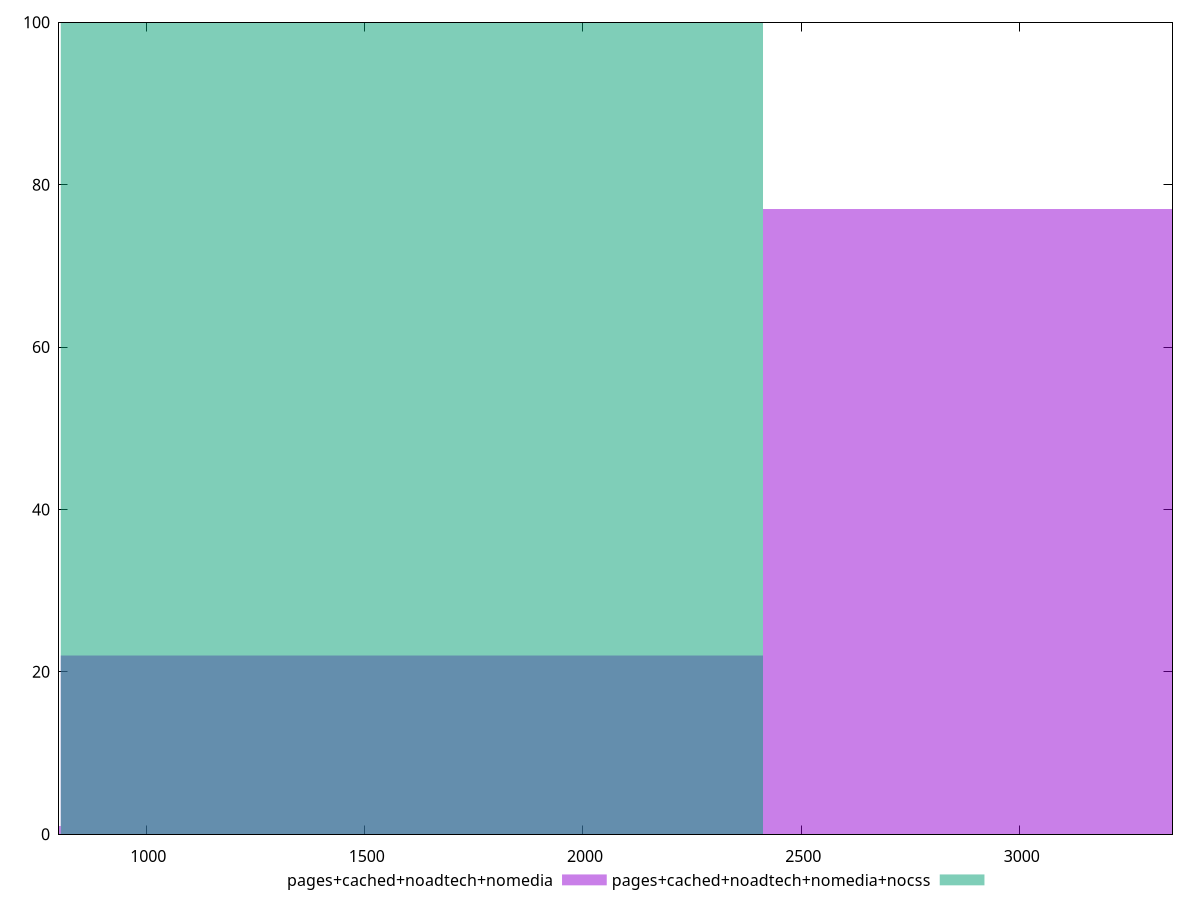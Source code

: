 reset

$pagesCachedNoadtechNomedia <<EOF
3216.296532354662 77
1608.148266177331 22
0 1
EOF

$pagesCachedNoadtechNomediaNocss <<EOF
1608.148266177331 100
EOF

set key outside below
set boxwidth 1608.148266177331
set xrange [800:3350]
set yrange [0:100]
set trange [0:100]
set style fill transparent solid 0.5 noborder
set terminal svg size 640, 500 enhanced background rgb 'white'
set output "report_00013_2021-02-09T12-04-24.940Z/uses-text-compression/comparison/histogram/3_vs_4.svg"

plot $pagesCachedNoadtechNomedia title "pages+cached+noadtech+nomedia" with boxes, \
     $pagesCachedNoadtechNomediaNocss title "pages+cached+noadtech+nomedia+nocss" with boxes

reset
